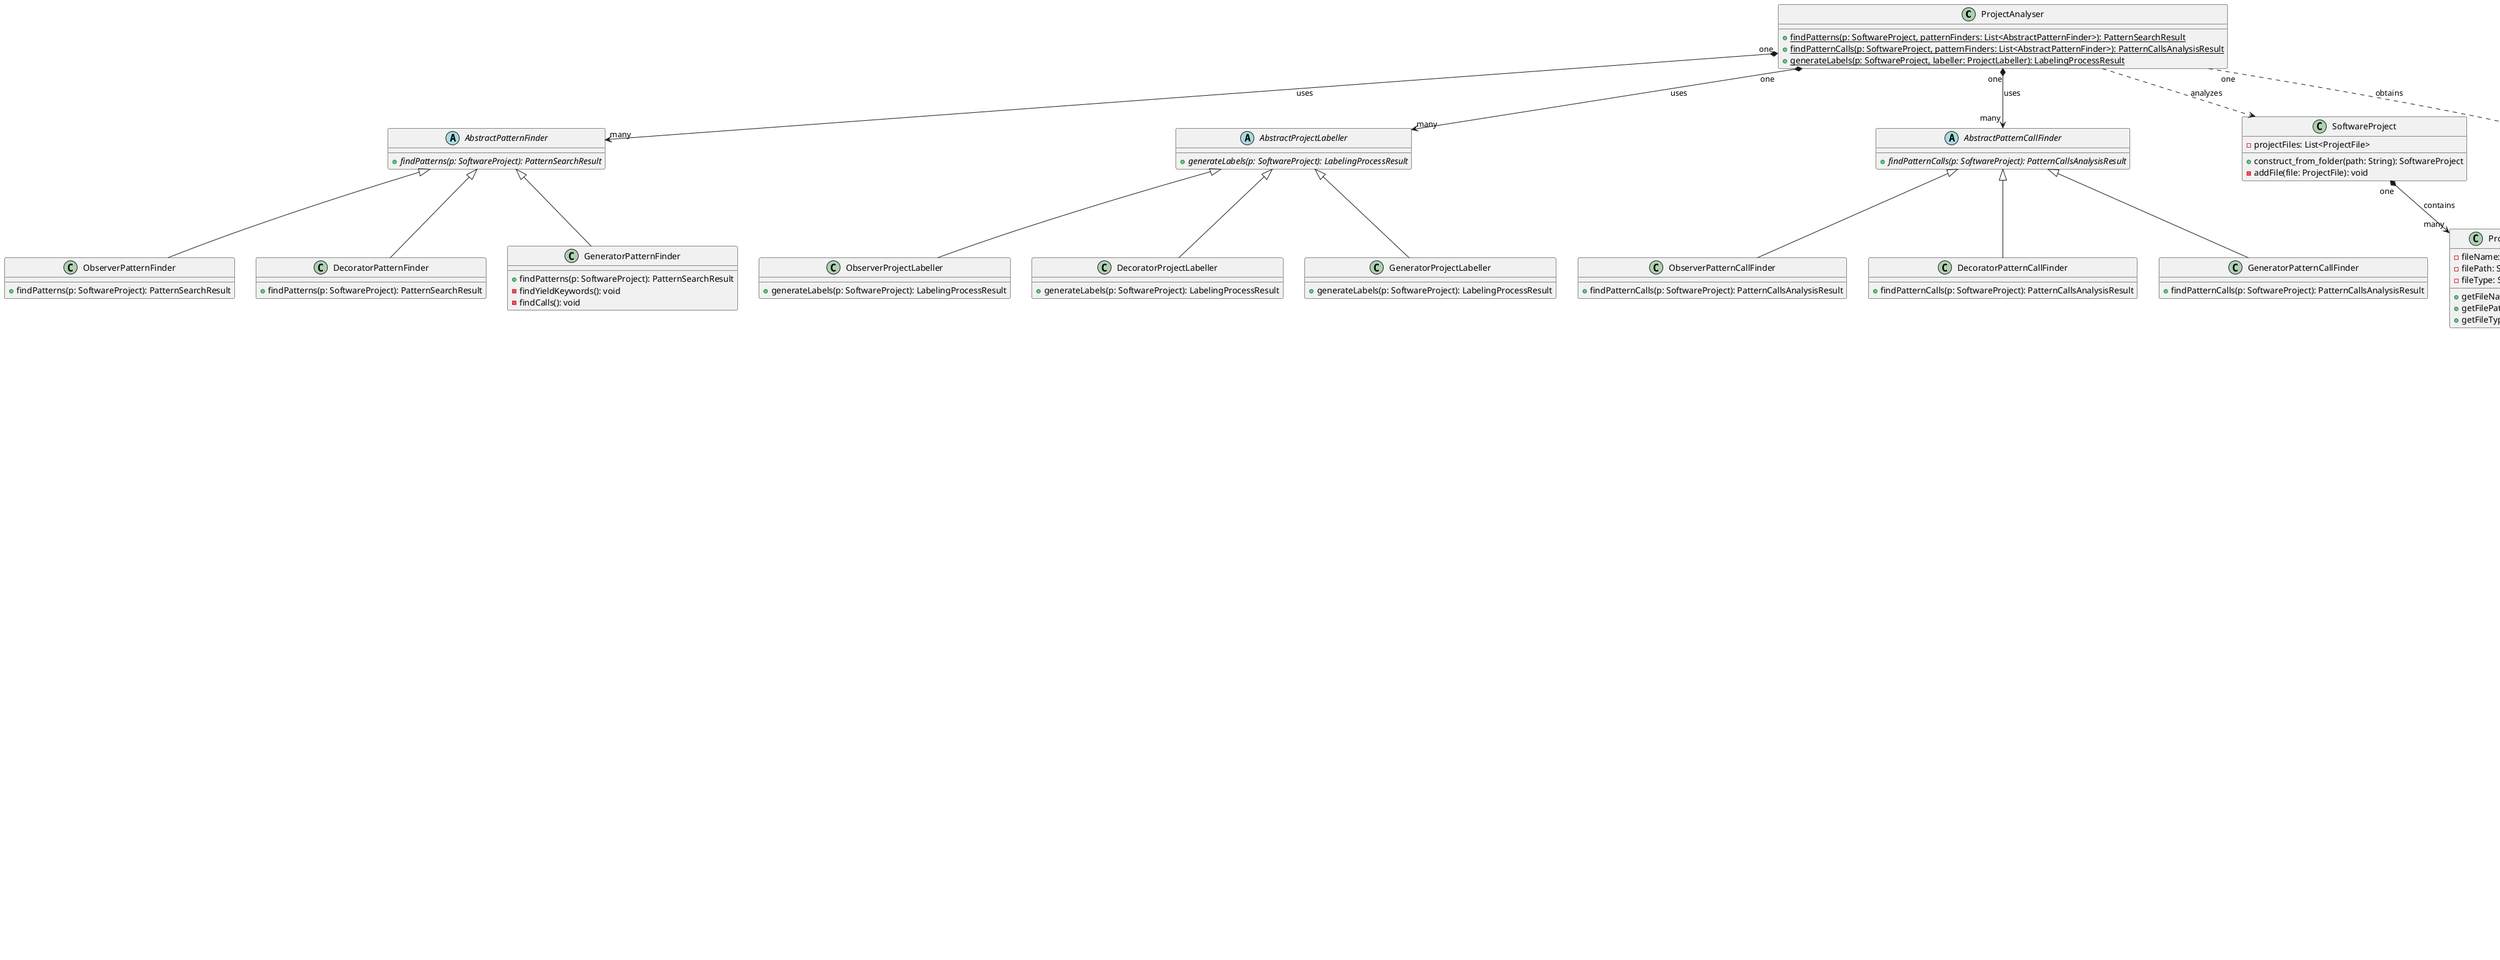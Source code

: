 @startuml new-model-analyzer
' classes
class ProjectAnalyser {
    + {static} findPatterns(p: SoftwareProject, patternFinders: List<AbstractPatternFinder>): PatternSearchResult
    + {static} findPatternCalls(p: SoftwareProject, patternFinders: List<AbstractPatternFinder>): PatternCallsAnalysisResult
    + {static} generateLabels(p: SoftwareProject, labeller: ProjectLabeller): LabelingProcessResult
}

abstract class AbstractPatternFinder {
    + {abstract} findPatterns(p: SoftwareProject): PatternSearchResult
}

class GeneratorPatternFinder extends AbstractPatternFinder {

    + findPatterns(p: SoftwareProject): PatternSearchResult
    
    - findYieldKeywords(): void
    - findCalls(): void
}

class ObserverPatternFinder extends AbstractPatternFinder {
    + findPatterns(p: SoftwareProject): PatternSearchResult
}

class DecoratorPatternFinder extends AbstractPatternFinder {
    + findPatterns(p: SoftwareProject): PatternSearchResult
}

abstract class AbstractProjectLabeller {
    + {abstract} generateLabels(p: SoftwareProject): LabelingProcessResult
}

class GeneratorProjectLabeller extends AbstractProjectLabeller {
    + generateLabels(p: SoftwareProject): LabelingProcessResult
}

class ObserverProjectLabeller extends AbstractProjectLabeller {
    + generateLabels(p: SoftwareProject): LabelingProcessResult
}

class DecoratorProjectLabeller extends AbstractProjectLabeller {
    + generateLabels(p: SoftwareProject): LabelingProcessResult
}

abstract class AbstractPatternCallFinder {
    + {abstract} findPatternCalls(p: SoftwareProject): PatternCallsAnalysisResult
}

class GeneratorPatternCallFinder extends AbstractPatternCallFinder {
    + findPatternCalls(p: SoftwareProject): PatternCallsAnalysisResult
}

class ObserverPatternCallFinder extends AbstractPatternCallFinder {
    + findPatternCalls(p: SoftwareProject): PatternCallsAnalysisResult
}

class DecoratorPatternCallFinder extends AbstractPatternCallFinder {
    + findPatternCalls(p: SoftwareProject): PatternCallsAnalysisResult
}

class SoftwareProject {
    - projectFiles: List<ProjectFile>
    + construct_from_folder(path: String): SoftwareProject
    - addFile(file: ProjectFile): void
}

'class PythonSoftwareProject extends SoftwareProject {
'    + construct_from_folder(path: String): SoftwareProject
'}

'class JavaSoftwareProject extends SoftwareProject {
'    + construct_from_folder(path: String): SoftwareProject
'}

class ProjectFile {
    - fileName: String
    - filePath: String
    - fileType: String
    + getFileName(): String
    + getFilePath(): String
    + getFileType(): String
}

class SourceMap implements CSVExportable {
    + exportToCSV(): CSVFolderStructure
}

class SourceMapRow {
    - nodeId: Integer
    - nodeName: String
    - nodeType: Integer
    - nodeTypeName: String
    - sourcePath: String
    - nodeTypeAncestorLevel1: Integer
    - nodeTypeAncestorLevel2: Integer
    - nodeTypeAncestorLevel3: Integer

    + getNodeId(): Integer
    + getNodeName(): String
    + getNodeType(): Integer
    + getNodeTypeName(): String
    + getSourcePath(): String
}

abstract class ProcessResult {

}

class PatternSearchResult extends ProcessResult {

'    - abstractSyntaxTree: AbstractSyntaxTree
'    - classifiedNodes: List<ClassifiedASTNode>

'    + getAST(): AbstractSyntaxTree
'    + getClassifiedNodes(): List<ClassifiedASTNOde>
}

class PatternCallsAnalysisResult extends ProcessResult {

}

class LabelingProcessResult extends ProcessResult {

}

class AbstractSyntaxTree implements CSVExportable {
    - root: ASTNode
    + exportToCSV(): CSVFolderStructure
    + getRoot(): ASTNode
    + walk(): Iterator<ASTNode>
    + getSourceMap(): SourceMap
}

class ASTNode {
    - nodeName: String
    - nodeType: Integer
    - nodeTypeName: String
    - childNodes: List<ASTNode>

    + getNodeName(): String
    + getNodeType(): Integer
    + getNodeTypeName(): String
    + getChildNodes(): List<ASTNode>

}

class ClassifiedSyntaxTree implements CSVExportable {
    - root: ClassifiedASTNode
    + exportToCSV(): CSVFolderStructure
    + getRoot(): ClassifiedASTNode
    + walk(): Iterator<ClassifiedASTNode>
    + getSourceMap(): SourceMap
}

class ClassifiedASTNode {
    - node: ASTNode
    - patternsFound: List<String>
    
    + getPatternsFound(): List<String>
    + getNodeName(): String
    + getNodeType(): Integer
    + getNodeTypeName(): String
    + getChildNodes(): List<ASTNode>
}

class CSVFolderStructure {
    - cvsFiles: List<CSVFile>
    + getFolderLocation(): String
}

class CSVFile {
    + getFileLocation(): String
}

interface CSVExportable {
    + exportToCSV(): CSVFolderStructure
}

'Relationships between clases and interfaces

'ProjectAnalyser entry point (main method)
ProjectAnalyser "one" *--> "many" AbstractPatternFinder : uses
ProjectAnalyser "one" *--> "many" AbstractProjectLabeller : uses
ProjectAnalyser "one" *--> "many" AbstractPatternCallFinder : uses
ProjectAnalyser ..> SoftwareProject : analyzes
ProjectAnalyser "one" ..> "one" ProcessResult : obtains

'Results
PatternSearchResult "one" ..> "one" ClassifiedSyntaxTree : holds
LabelingProcessResult "one" ..> "one" CSVExportable : holds
PatternCallsAnalysisResult "one" ..> "one" CSVExportable : holds

'Software Project 
SoftwareProject "one" *--> "many" ProjectFile : contains

'SourceMap
SourceMap "one" *--> "many" SourceMapRow : contains

'AbstractSyntaxTree
AbstractSyntaxTree ..> SourceMap : generates
AbstractSyntaxTree "one" *--> "one" ASTNode : root

'ASTNode recursive relationship
ASTNode "zero" *--> "many" ASTNode : children

ClassifiedSyntaxTree "one" *--> "one" ClassifiedASTNode : root
ClassifiedASTNode "one" *--> "one" ASTNode : node

'CSVFolderStructure
CSVFolderStructure "one" *--> "many" CSVFile : contains

'Interface CSVExportable
CSVExportable ..> CSVFolderStructure : returns

@enduml